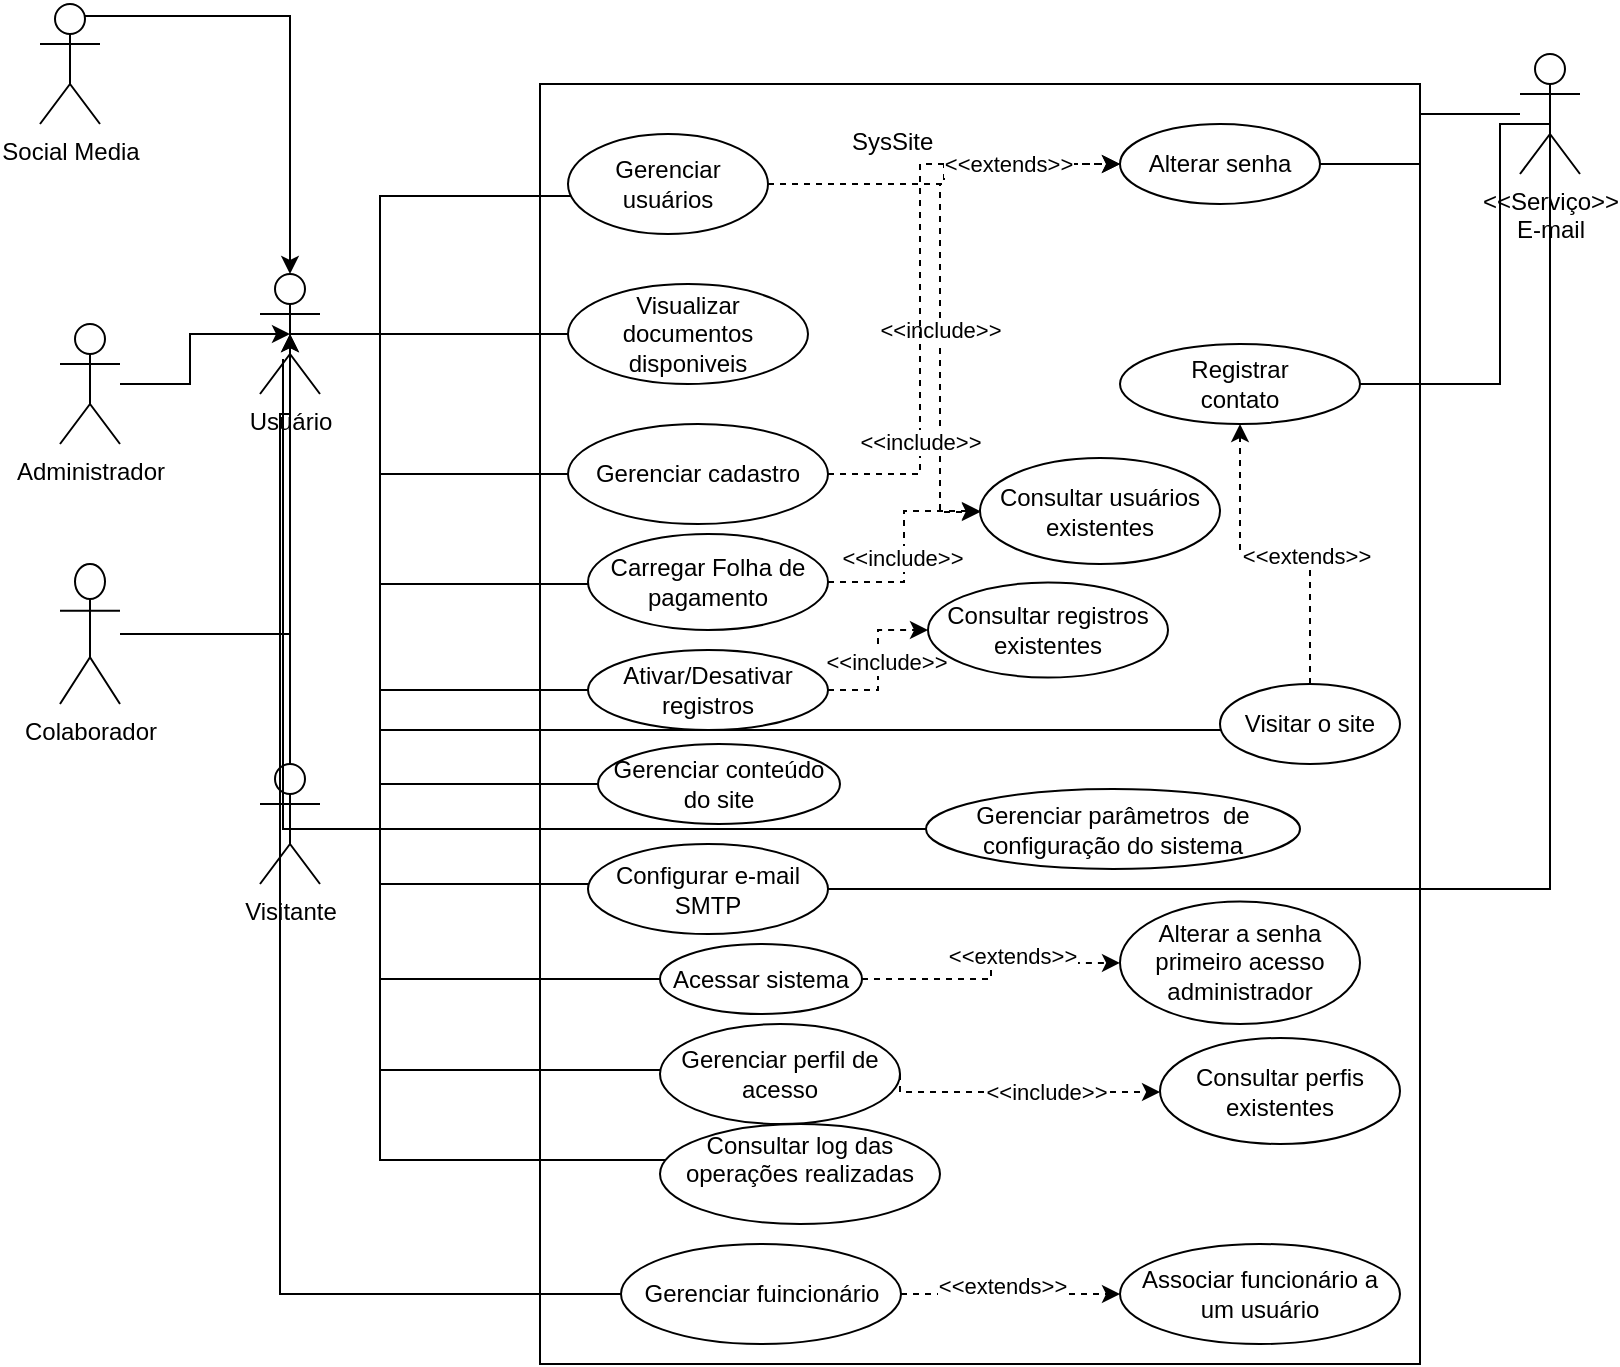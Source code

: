 <mxfile version="24.7.8">
  <diagram name="Página-1" id="qBIl0i3Tgtyagl_yFDEk">
    <mxGraphModel dx="1050" dy="621" grid="1" gridSize="10" guides="1" tooltips="1" connect="1" arrows="1" fold="1" page="1" pageScale="1" pageWidth="827" pageHeight="1169" math="0" shadow="0">
      <root>
        <mxCell id="0" />
        <mxCell id="1" parent="0" />
        <object label="Usuário" Usuário="" id="NZdatJUdCUIzOeaMkChF-2">
          <mxCell style="shape=umlActor;verticalLabelPosition=bottom;verticalAlign=top;html=1;outlineConnect=0;" parent="1" vertex="1">
            <mxGeometry x="140" y="145" width="30" height="60" as="geometry" />
          </mxCell>
        </object>
        <mxCell id="NZdatJUdCUIzOeaMkChF-13" style="edgeStyle=orthogonalEdgeStyle;rounded=0;orthogonalLoop=1;jettySize=auto;html=1;entryX=0.5;entryY=0.5;entryDx=0;entryDy=0;entryPerimeter=0;" parent="1" source="NZdatJUdCUIzOeaMkChF-5" target="NZdatJUdCUIzOeaMkChF-2" edge="1">
          <mxGeometry relative="1" as="geometry" />
        </mxCell>
        <object label="Administrador" Usuário="" id="NZdatJUdCUIzOeaMkChF-5">
          <mxCell style="shape=umlActor;verticalLabelPosition=bottom;verticalAlign=top;html=1;outlineConnect=0;" parent="1" vertex="1">
            <mxGeometry x="40" y="170" width="30" height="60" as="geometry" />
          </mxCell>
        </object>
        <mxCell id="NZdatJUdCUIzOeaMkChF-12" style="edgeStyle=orthogonalEdgeStyle;rounded=0;orthogonalLoop=1;jettySize=auto;html=1;entryX=0.5;entryY=0.5;entryDx=0;entryDy=0;entryPerimeter=0;" parent="1" source="NZdatJUdCUIzOeaMkChF-6" target="NZdatJUdCUIzOeaMkChF-2" edge="1">
          <mxGeometry relative="1" as="geometry" />
        </mxCell>
        <object label="Colaborador" Usuário="" id="NZdatJUdCUIzOeaMkChF-6">
          <mxCell style="shape=umlActor;verticalLabelPosition=bottom;verticalAlign=top;html=1;outlineConnect=0;" parent="1" vertex="1">
            <mxGeometry x="40" y="290" width="30" height="70" as="geometry" />
          </mxCell>
        </object>
        <mxCell id="NZdatJUdCUIzOeaMkChF-11" style="edgeStyle=orthogonalEdgeStyle;rounded=0;orthogonalLoop=1;jettySize=auto;html=1;exitX=0.75;exitY=0.1;exitDx=0;exitDy=0;exitPerimeter=0;" parent="1" source="NZdatJUdCUIzOeaMkChF-7" target="NZdatJUdCUIzOeaMkChF-2" edge="1">
          <mxGeometry relative="1" as="geometry">
            <mxPoint x="150" y="130" as="targetPoint" />
          </mxGeometry>
        </mxCell>
        <object label="Social Media" Usuário="" id="NZdatJUdCUIzOeaMkChF-7">
          <mxCell style="shape=umlActor;verticalLabelPosition=bottom;verticalAlign=top;html=1;outlineConnect=0;" parent="1" vertex="1">
            <mxGeometry x="30" y="10" width="30" height="60" as="geometry" />
          </mxCell>
        </object>
        <mxCell id="NZdatJUdCUIzOeaMkChF-14" value="" style="rounded=0;whiteSpace=wrap;html=1;" parent="1" vertex="1">
          <mxGeometry x="280" y="50" width="440" height="640" as="geometry" />
        </mxCell>
        <mxCell id="NZdatJUdCUIzOeaMkChF-15" value="SysSite" style="text;strokeColor=none;fillColor=none;spacingLeft=4;spacingRight=4;overflow=hidden;rotatable=0;points=[[0,0.5],[1,0.5]];portConstraint=eastwest;fontSize=12;whiteSpace=wrap;html=1;" parent="1" vertex="1">
          <mxGeometry x="430" y="65" width="60" height="30" as="geometry" />
        </mxCell>
        <mxCell id="NZdatJUdCUIzOeaMkChF-16" value="Visualizar documentos disponiveis" style="ellipse;whiteSpace=wrap;html=1;" parent="1" vertex="1">
          <mxGeometry x="294" y="150" width="120" height="50" as="geometry" />
        </mxCell>
        <mxCell id="NZdatJUdCUIzOeaMkChF-17" value="" style="endArrow=none;html=1;rounded=0;exitX=0.5;exitY=0.5;exitDx=0;exitDy=0;exitPerimeter=0;" parent="1" source="NZdatJUdCUIzOeaMkChF-2" target="NZdatJUdCUIzOeaMkChF-16" edge="1">
          <mxGeometry width="50" height="50" relative="1" as="geometry">
            <mxPoint x="380" y="290" as="sourcePoint" />
            <mxPoint x="430" y="240" as="targetPoint" />
          </mxGeometry>
        </mxCell>
        <mxCell id="NZdatJUdCUIzOeaMkChF-31" style="edgeStyle=orthogonalEdgeStyle;rounded=0;orthogonalLoop=1;jettySize=auto;html=1;entryX=0;entryY=0.5;entryDx=0;entryDy=0;dashed=1;" parent="1" source="NZdatJUdCUIzOeaMkChF-18" target="NZdatJUdCUIzOeaMkChF-19" edge="1">
          <mxGeometry relative="1" as="geometry" />
        </mxCell>
        <mxCell id="NZdatJUdCUIzOeaMkChF-41" style="edgeStyle=orthogonalEdgeStyle;rounded=0;orthogonalLoop=1;jettySize=auto;html=1;entryX=0.5;entryY=0.5;entryDx=0;entryDy=0;entryPerimeter=0;endArrow=none;endFill=0;" parent="1" target="NZdatJUdCUIzOeaMkChF-2" edge="1">
          <mxGeometry relative="1" as="geometry">
            <mxPoint x="324" y="105" as="sourcePoint" />
            <mxPoint x="200" y="170" as="targetPoint" />
            <Array as="points">
              <mxPoint x="324" y="106" />
              <mxPoint x="200" y="106" />
              <mxPoint x="200" y="175" />
            </Array>
          </mxGeometry>
        </mxCell>
        <mxCell id="NZdatJUdCUIzOeaMkChF-73" style="edgeStyle=orthogonalEdgeStyle;rounded=0;orthogonalLoop=1;jettySize=auto;html=1;dashed=1;" parent="1" source="NZdatJUdCUIzOeaMkChF-18" target="NZdatJUdCUIzOeaMkChF-52" edge="1">
          <mxGeometry relative="1" as="geometry">
            <Array as="points">
              <mxPoint x="480" y="100" />
              <mxPoint x="480" y="264" />
            </Array>
          </mxGeometry>
        </mxCell>
        <mxCell id="NZdatJUdCUIzOeaMkChF-74" value="&amp;lt;&amp;lt;include&amp;gt;&amp;gt;" style="edgeLabel;html=1;align=center;verticalAlign=middle;resizable=0;points=[];" parent="NZdatJUdCUIzOeaMkChF-73" vertex="1" connectable="0">
          <mxGeometry x="0.178" relative="1" as="geometry">
            <mxPoint as="offset" />
          </mxGeometry>
        </mxCell>
        <mxCell id="NZdatJUdCUIzOeaMkChF-18" value="Gerenciar usuários" style="ellipse;whiteSpace=wrap;html=1;" parent="1" vertex="1">
          <mxGeometry x="294" y="75" width="100" height="50" as="geometry" />
        </mxCell>
        <mxCell id="NZdatJUdCUIzOeaMkChF-19" value="Alterar senha" style="ellipse;whiteSpace=wrap;html=1;" parent="1" vertex="1">
          <mxGeometry x="570" y="70" width="100" height="40" as="geometry" />
        </mxCell>
        <mxCell id="NZdatJUdCUIzOeaMkChF-22" value="" style="edgeStyle=orthogonalEdgeStyle;rounded=0;orthogonalLoop=1;jettySize=auto;html=1;entryX=1;entryY=0.5;entryDx=0;entryDy=0;endArrow=none;endFill=0;" parent="1" source="NZdatJUdCUIzOeaMkChF-20" target="NZdatJUdCUIzOeaMkChF-19" edge="1">
          <mxGeometry relative="1" as="geometry">
            <mxPoint x="725" y="180" as="targetPoint" />
          </mxGeometry>
        </mxCell>
        <mxCell id="NZdatJUdCUIzOeaMkChF-26" style="edgeStyle=orthogonalEdgeStyle;rounded=0;orthogonalLoop=1;jettySize=auto;html=1;endArrow=none;endFill=0;exitX=0.5;exitY=0.5;exitDx=0;exitDy=0;exitPerimeter=0;" parent="1" source="NZdatJUdCUIzOeaMkChF-20" target="NZdatJUdCUIzOeaMkChF-25" edge="1">
          <mxGeometry relative="1" as="geometry">
            <Array as="points">
              <mxPoint x="785" y="70" />
              <mxPoint x="760" y="70" />
              <mxPoint x="760" y="200" />
            </Array>
          </mxGeometry>
        </mxCell>
        <mxCell id="NZdatJUdCUIzOeaMkChF-20" value="&amp;lt;&amp;lt;Serviço&amp;gt;&amp;gt;&lt;br&gt;E-mail&lt;br&gt;" style="shape=umlActor;verticalLabelPosition=bottom;verticalAlign=top;html=1;outlineConnect=0;" parent="1" vertex="1">
          <mxGeometry x="770" y="35" width="30" height="60" as="geometry" />
        </mxCell>
        <mxCell id="NZdatJUdCUIzOeaMkChF-25" value="Registrar &lt;br&gt;contato" style="ellipse;whiteSpace=wrap;html=1;" parent="1" vertex="1">
          <mxGeometry x="570" y="180" width="120" height="40" as="geometry" />
        </mxCell>
        <mxCell id="NZdatJUdCUIzOeaMkChF-37" style="edgeStyle=orthogonalEdgeStyle;rounded=0;orthogonalLoop=1;jettySize=auto;html=1;entryX=0;entryY=0.5;entryDx=0;entryDy=0;dashed=1;" parent="1" source="NZdatJUdCUIzOeaMkChF-35" target="NZdatJUdCUIzOeaMkChF-19" edge="1">
          <mxGeometry relative="1" as="geometry">
            <Array as="points">
              <mxPoint x="470" y="245" />
              <mxPoint x="470" y="90" />
            </Array>
          </mxGeometry>
        </mxCell>
        <mxCell id="NZdatJUdCUIzOeaMkChF-42" value="&amp;lt;&amp;lt;include&amp;gt;&amp;gt;" style="edgeLabel;html=1;align=center;verticalAlign=middle;resizable=0;points=[];" parent="NZdatJUdCUIzOeaMkChF-37" vertex="1" connectable="0">
          <mxGeometry x="0.165" y="3" relative="1" as="geometry">
            <mxPoint x="3" y="113" as="offset" />
          </mxGeometry>
        </mxCell>
        <mxCell id="NZdatJUdCUIzOeaMkChF-44" value="&amp;lt;&amp;lt;extends&amp;gt;&amp;gt;" style="edgeLabel;html=1;align=center;verticalAlign=middle;resizable=0;points=[];" parent="NZdatJUdCUIzOeaMkChF-37" vertex="1" connectable="0">
          <mxGeometry x="0.624" relative="1" as="geometry">
            <mxPoint as="offset" />
          </mxGeometry>
        </mxCell>
        <mxCell id="NZdatJUdCUIzOeaMkChF-45" style="edgeStyle=orthogonalEdgeStyle;rounded=0;orthogonalLoop=1;jettySize=auto;html=1;entryX=0.5;entryY=0.5;entryDx=0;entryDy=0;entryPerimeter=0;endArrow=none;endFill=0;" parent="1" source="NZdatJUdCUIzOeaMkChF-35" target="NZdatJUdCUIzOeaMkChF-2" edge="1">
          <mxGeometry relative="1" as="geometry">
            <Array as="points">
              <mxPoint x="200" y="245" />
              <mxPoint x="200" y="175" />
            </Array>
          </mxGeometry>
        </mxCell>
        <mxCell id="NZdatJUdCUIzOeaMkChF-35" value="Gerenciar cadastro" style="ellipse;whiteSpace=wrap;html=1;" parent="1" vertex="1">
          <mxGeometry x="294" y="220" width="130" height="50" as="geometry" />
        </mxCell>
        <mxCell id="NZdatJUdCUIzOeaMkChF-47" style="edgeStyle=orthogonalEdgeStyle;rounded=0;orthogonalLoop=1;jettySize=auto;html=1;entryX=0.5;entryY=0.5;entryDx=0;entryDy=0;entryPerimeter=0;endArrow=none;endFill=0;" parent="1" source="NZdatJUdCUIzOeaMkChF-46" target="NZdatJUdCUIzOeaMkChF-2" edge="1">
          <mxGeometry relative="1" as="geometry">
            <Array as="points">
              <mxPoint x="200" y="450" />
              <mxPoint x="200" y="175" />
            </Array>
          </mxGeometry>
        </mxCell>
        <mxCell id="NZdatJUdCUIzOeaMkChF-57" style="edgeStyle=orthogonalEdgeStyle;rounded=0;orthogonalLoop=1;jettySize=auto;html=1;entryX=0.5;entryY=0.5;entryDx=0;entryDy=0;entryPerimeter=0;endArrow=none;endFill=0;" parent="1" source="NZdatJUdCUIzOeaMkChF-46" target="NZdatJUdCUIzOeaMkChF-20" edge="1">
          <mxGeometry relative="1" as="geometry" />
        </mxCell>
        <mxCell id="NZdatJUdCUIzOeaMkChF-46" value="Configurar e-mail SMTP" style="ellipse;whiteSpace=wrap;html=1;" parent="1" vertex="1">
          <mxGeometry x="304" y="430" width="120" height="45" as="geometry" />
        </mxCell>
        <mxCell id="NZdatJUdCUIzOeaMkChF-50" style="edgeStyle=orthogonalEdgeStyle;rounded=0;orthogonalLoop=1;jettySize=auto;html=1;entryX=0.5;entryY=0.5;entryDx=0;entryDy=0;entryPerimeter=0;endArrow=none;endFill=0;" parent="1" source="NZdatJUdCUIzOeaMkChF-49" target="NZdatJUdCUIzOeaMkChF-2" edge="1">
          <mxGeometry relative="1" as="geometry">
            <Array as="points">
              <mxPoint x="200" y="400" />
              <mxPoint x="200" y="175" />
            </Array>
          </mxGeometry>
        </mxCell>
        <mxCell id="NZdatJUdCUIzOeaMkChF-49" value="Gerenciar conteúdo do site" style="ellipse;whiteSpace=wrap;html=1;" parent="1" vertex="1">
          <mxGeometry x="309" y="380" width="121" height="40" as="geometry" />
        </mxCell>
        <mxCell id="NZdatJUdCUIzOeaMkChF-53" style="edgeStyle=orthogonalEdgeStyle;rounded=0;orthogonalLoop=1;jettySize=auto;html=1;entryX=0.5;entryY=0.5;entryDx=0;entryDy=0;entryPerimeter=0;endArrow=none;endFill=0;" parent="1" source="NZdatJUdCUIzOeaMkChF-51" target="NZdatJUdCUIzOeaMkChF-2" edge="1">
          <mxGeometry relative="1" as="geometry">
            <Array as="points">
              <mxPoint x="200" y="300" />
              <mxPoint x="200" y="175" />
            </Array>
          </mxGeometry>
        </mxCell>
        <mxCell id="NZdatJUdCUIzOeaMkChF-55" style="edgeStyle=orthogonalEdgeStyle;rounded=0;orthogonalLoop=1;jettySize=auto;html=1;dashed=1;" parent="1" source="NZdatJUdCUIzOeaMkChF-51" target="NZdatJUdCUIzOeaMkChF-52" edge="1">
          <mxGeometry relative="1" as="geometry" />
        </mxCell>
        <mxCell id="NZdatJUdCUIzOeaMkChF-56" value="&amp;lt;&amp;lt;include&amp;gt;&amp;gt;" style="edgeLabel;html=1;align=center;verticalAlign=middle;resizable=0;points=[];" parent="NZdatJUdCUIzOeaMkChF-55" vertex="1" connectable="0">
          <mxGeometry x="-0.09" y="1" relative="1" as="geometry">
            <mxPoint as="offset" />
          </mxGeometry>
        </mxCell>
        <mxCell id="NZdatJUdCUIzOeaMkChF-51" value="Carregar Folha de pagamento" style="ellipse;whiteSpace=wrap;html=1;" parent="1" vertex="1">
          <mxGeometry x="304" y="275" width="120" height="48" as="geometry" />
        </mxCell>
        <mxCell id="NZdatJUdCUIzOeaMkChF-52" value="Consultar usuários existentes" style="ellipse;whiteSpace=wrap;html=1;" parent="1" vertex="1">
          <mxGeometry x="500" y="237" width="120" height="53" as="geometry" />
        </mxCell>
        <mxCell id="NZdatJUdCUIzOeaMkChF-60" value="" style="edgeStyle=orthogonalEdgeStyle;rounded=0;orthogonalLoop=1;jettySize=auto;html=1;dashed=1;" parent="1" source="NZdatJUdCUIzOeaMkChF-58" target="NZdatJUdCUIzOeaMkChF-25" edge="1">
          <mxGeometry relative="1" as="geometry" />
        </mxCell>
        <mxCell id="NZdatJUdCUIzOeaMkChF-61" value="&amp;lt;&amp;lt;extends&amp;gt;&amp;gt;" style="edgeLabel;html=1;align=center;verticalAlign=middle;resizable=0;points=[];" parent="NZdatJUdCUIzOeaMkChF-60" vertex="1" connectable="0">
          <mxGeometry x="-0.217" y="2" relative="1" as="geometry">
            <mxPoint as="offset" />
          </mxGeometry>
        </mxCell>
        <mxCell id="NZdatJUdCUIzOeaMkChF-68" style="edgeStyle=orthogonalEdgeStyle;rounded=0;orthogonalLoop=1;jettySize=auto;html=1;endArrow=none;endFill=0;" parent="1" target="NZdatJUdCUIzOeaMkChF-2" edge="1">
          <mxGeometry relative="1" as="geometry">
            <mxPoint x="635" y="372" as="sourcePoint" />
            <mxPoint x="170" y="207" as="targetPoint" />
            <Array as="points">
              <mxPoint x="635" y="373" />
              <mxPoint x="200" y="373" />
              <mxPoint x="200" y="175" />
            </Array>
          </mxGeometry>
        </mxCell>
        <mxCell id="NZdatJUdCUIzOeaMkChF-58" value="Visitar o site" style="ellipse;whiteSpace=wrap;html=1;" parent="1" vertex="1">
          <mxGeometry x="620" y="350" width="90" height="40" as="geometry" />
        </mxCell>
        <mxCell id="NZdatJUdCUIzOeaMkChF-65" style="edgeStyle=orthogonalEdgeStyle;rounded=0;orthogonalLoop=1;jettySize=auto;html=1;entryX=0.5;entryY=0.5;entryDx=0;entryDy=0;entryPerimeter=0;" parent="1" source="NZdatJUdCUIzOeaMkChF-62" target="NZdatJUdCUIzOeaMkChF-2" edge="1">
          <mxGeometry relative="1" as="geometry">
            <Array as="points">
              <mxPoint x="155" y="290" />
              <mxPoint x="155" y="290" />
            </Array>
          </mxGeometry>
        </mxCell>
        <mxCell id="NZdatJUdCUIzOeaMkChF-62" value="Visitante" style="shape=umlActor;verticalLabelPosition=bottom;verticalAlign=top;html=1;outlineConnect=0;" parent="1" vertex="1">
          <mxGeometry x="140" y="390" width="30" height="60" as="geometry" />
        </mxCell>
        <mxCell id="NZdatJUdCUIzOeaMkChF-69" style="edgeStyle=orthogonalEdgeStyle;rounded=0;orthogonalLoop=1;jettySize=auto;html=1;entryX=0.5;entryY=0.5;entryDx=0;entryDy=0;entryPerimeter=0;endArrow=none;endFill=0;" parent="1" source="NZdatJUdCUIzOeaMkChF-67" target="NZdatJUdCUIzOeaMkChF-2" edge="1">
          <mxGeometry relative="1" as="geometry">
            <Array as="points">
              <mxPoint x="200" y="353" />
              <mxPoint x="200" y="175" />
            </Array>
          </mxGeometry>
        </mxCell>
        <mxCell id="NZdatJUdCUIzOeaMkChF-71" style="edgeStyle=orthogonalEdgeStyle;rounded=0;orthogonalLoop=1;jettySize=auto;html=1;dashed=1;" parent="1" source="NZdatJUdCUIzOeaMkChF-67" target="NZdatJUdCUIzOeaMkChF-70" edge="1">
          <mxGeometry relative="1" as="geometry" />
        </mxCell>
        <mxCell id="NZdatJUdCUIzOeaMkChF-72" value="&amp;lt;&amp;lt;include&amp;gt;&amp;gt;" style="edgeLabel;html=1;align=center;verticalAlign=middle;resizable=0;points=[];" parent="NZdatJUdCUIzOeaMkChF-71" vertex="1" connectable="0">
          <mxGeometry x="-0.024" y="-4" relative="1" as="geometry">
            <mxPoint as="offset" />
          </mxGeometry>
        </mxCell>
        <mxCell id="NZdatJUdCUIzOeaMkChF-67" value="Ativar/Desativar registros" style="ellipse;whiteSpace=wrap;html=1;" parent="1" vertex="1">
          <mxGeometry x="304" y="333" width="120" height="40" as="geometry" />
        </mxCell>
        <mxCell id="NZdatJUdCUIzOeaMkChF-70" value="Consultar registros existentes" style="ellipse;whiteSpace=wrap;html=1;" parent="1" vertex="1">
          <mxGeometry x="474" y="299.25" width="120" height="47.5" as="geometry" />
        </mxCell>
        <mxCell id="NZdatJUdCUIzOeaMkChF-77" style="edgeStyle=orthogonalEdgeStyle;rounded=0;orthogonalLoop=1;jettySize=auto;html=1;dashed=1;" parent="1" source="NZdatJUdCUIzOeaMkChF-75" target="NZdatJUdCUIzOeaMkChF-76" edge="1">
          <mxGeometry relative="1" as="geometry" />
        </mxCell>
        <mxCell id="NZdatJUdCUIzOeaMkChF-79" value="&amp;lt;&amp;lt;extends&amp;gt;&amp;gt;" style="edgeLabel;html=1;align=center;verticalAlign=middle;resizable=0;points=[];" parent="NZdatJUdCUIzOeaMkChF-77" vertex="1" connectable="0">
          <mxGeometry x="0.21" y="4" relative="1" as="geometry">
            <mxPoint as="offset" />
          </mxGeometry>
        </mxCell>
        <mxCell id="NZdatJUdCUIzOeaMkChF-78" style="edgeStyle=orthogonalEdgeStyle;rounded=0;orthogonalLoop=1;jettySize=auto;html=1;endArrow=none;endFill=0;" parent="1" source="NZdatJUdCUIzOeaMkChF-75" target="NZdatJUdCUIzOeaMkChF-2" edge="1">
          <mxGeometry relative="1" as="geometry">
            <Array as="points">
              <mxPoint x="200" y="498" />
              <mxPoint x="200" y="175" />
            </Array>
          </mxGeometry>
        </mxCell>
        <mxCell id="NZdatJUdCUIzOeaMkChF-75" value="Acessar sistema" style="ellipse;whiteSpace=wrap;html=1;" parent="1" vertex="1">
          <mxGeometry x="340" y="480" width="101" height="35" as="geometry" />
        </mxCell>
        <mxCell id="NZdatJUdCUIzOeaMkChF-76" value="Alterar a senha primeiro acesso administrador" style="ellipse;whiteSpace=wrap;html=1;" parent="1" vertex="1">
          <mxGeometry x="570" y="458.75" width="120" height="61.25" as="geometry" />
        </mxCell>
        <mxCell id="R8VgSRiTnh66kHiYbCdu-2" style="edgeStyle=orthogonalEdgeStyle;rounded=0;orthogonalLoop=1;jettySize=auto;html=1;endArrow=none;endFill=0;entryX=0.5;entryY=0.5;entryDx=0;entryDy=0;entryPerimeter=0;" parent="1" source="R8VgSRiTnh66kHiYbCdu-3" target="NZdatJUdCUIzOeaMkChF-2" edge="1">
          <mxGeometry relative="1" as="geometry">
            <Array as="points">
              <mxPoint x="200" y="543" />
              <mxPoint x="200" y="175" />
            </Array>
            <mxPoint x="170" y="220" as="targetPoint" />
          </mxGeometry>
        </mxCell>
        <mxCell id="R8VgSRiTnh66kHiYbCdu-3" value="Gerenciar perfil de acesso" style="ellipse;whiteSpace=wrap;html=1;" parent="1" vertex="1">
          <mxGeometry x="340" y="520" width="120" height="50" as="geometry" />
        </mxCell>
        <mxCell id="R8VgSRiTnh66kHiYbCdu-6" style="edgeStyle=orthogonalEdgeStyle;rounded=0;orthogonalLoop=1;jettySize=auto;html=1;dashed=1;exitX=1;exitY=0.5;exitDx=0;exitDy=0;" parent="1" source="R8VgSRiTnh66kHiYbCdu-3" target="R8VgSRiTnh66kHiYbCdu-8" edge="1">
          <mxGeometry relative="1" as="geometry">
            <Array as="points">
              <mxPoint x="460" y="554" />
            </Array>
            <mxPoint x="484" y="390" as="sourcePoint" />
          </mxGeometry>
        </mxCell>
        <mxCell id="R8VgSRiTnh66kHiYbCdu-7" value="&amp;lt;&amp;lt;include&amp;gt;&amp;gt;" style="edgeLabel;html=1;align=center;verticalAlign=middle;resizable=0;points=[];" parent="R8VgSRiTnh66kHiYbCdu-6" vertex="1" connectable="0">
          <mxGeometry x="0.178" relative="1" as="geometry">
            <mxPoint as="offset" />
          </mxGeometry>
        </mxCell>
        <mxCell id="R8VgSRiTnh66kHiYbCdu-8" value="Consultar perfis existentes" style="ellipse;whiteSpace=wrap;html=1;" parent="1" vertex="1">
          <mxGeometry x="590" y="527" width="120" height="53" as="geometry" />
        </mxCell>
        <mxCell id="R8VgSRiTnh66kHiYbCdu-9" style="edgeStyle=orthogonalEdgeStyle;rounded=0;orthogonalLoop=1;jettySize=auto;html=1;entryX=0.5;entryY=0.5;entryDx=0;entryDy=0;entryPerimeter=0;endArrow=none;endFill=0;" parent="1" source="R8VgSRiTnh66kHiYbCdu-10" edge="1">
          <mxGeometry relative="1" as="geometry">
            <Array as="points">
              <mxPoint x="151.5" y="422.5" />
            </Array>
            <mxPoint x="151.5" y="187.5" as="targetPoint" />
          </mxGeometry>
        </mxCell>
        <mxCell id="R8VgSRiTnh66kHiYbCdu-10" value="Gerenciar parâmetros&amp;nbsp; de configuração do sistema" style="ellipse;whiteSpace=wrap;html=1;" parent="1" vertex="1">
          <mxGeometry x="473" y="402.5" width="187" height="40" as="geometry" />
        </mxCell>
        <mxCell id="R8VgSRiTnh66kHiYbCdu-11" style="edgeStyle=orthogonalEdgeStyle;rounded=0;orthogonalLoop=1;jettySize=auto;html=1;endArrow=none;endFill=0;entryX=0.5;entryY=0.5;entryDx=0;entryDy=0;entryPerimeter=0;" parent="1" source="R8VgSRiTnh66kHiYbCdu-12" target="NZdatJUdCUIzOeaMkChF-2" edge="1">
          <mxGeometry relative="1" as="geometry">
            <Array as="points">
              <mxPoint x="200" y="588" />
              <mxPoint x="200" y="175" />
            </Array>
            <mxPoint x="155" y="220" as="targetPoint" />
          </mxGeometry>
        </mxCell>
        <mxCell id="R8VgSRiTnh66kHiYbCdu-12" value="Consultar log das operações realizadas&lt;div&gt;&lt;br&gt;&lt;/div&gt;" style="ellipse;whiteSpace=wrap;html=1;" parent="1" vertex="1">
          <mxGeometry x="340" y="570" width="140" height="50" as="geometry" />
        </mxCell>
        <mxCell id="R8VgSRiTnh66kHiYbCdu-13" style="edgeStyle=orthogonalEdgeStyle;rounded=0;orthogonalLoop=1;jettySize=auto;html=1;endArrow=none;endFill=0;entryX=0.5;entryY=0.5;entryDx=0;entryDy=0;entryPerimeter=0;exitX=0;exitY=0.5;exitDx=0;exitDy=0;" parent="1" source="R8VgSRiTnh66kHiYbCdu-14" target="NZdatJUdCUIzOeaMkChF-2" edge="1">
          <mxGeometry relative="1" as="geometry">
            <Array as="points">
              <mxPoint x="150" y="655" />
              <mxPoint x="150" y="215" />
              <mxPoint x="155" y="215" />
            </Array>
            <mxPoint x="255" y="215" as="targetPoint" />
          </mxGeometry>
        </mxCell>
        <mxCell id="l5aOJLFdd8MkTqtItoaF-2" value="" style="edgeStyle=orthogonalEdgeStyle;rounded=0;orthogonalLoop=1;jettySize=auto;html=1;dashed=1;" edge="1" parent="1" source="R8VgSRiTnh66kHiYbCdu-14" target="l5aOJLFdd8MkTqtItoaF-1">
          <mxGeometry relative="1" as="geometry" />
        </mxCell>
        <mxCell id="l5aOJLFdd8MkTqtItoaF-3" value="&amp;lt;&amp;lt;extends&amp;gt;&amp;gt;&lt;div&gt;&lt;br&gt;&lt;/div&gt;" style="edgeLabel;html=1;align=center;verticalAlign=middle;resizable=0;points=[];" vertex="1" connectable="0" parent="l5aOJLFdd8MkTqtItoaF-2">
          <mxGeometry x="-0.08" y="-3" relative="1" as="geometry">
            <mxPoint as="offset" />
          </mxGeometry>
        </mxCell>
        <mxCell id="R8VgSRiTnh66kHiYbCdu-14" value="&lt;div&gt;Gerenciar fuincionário&lt;/div&gt;" style="ellipse;whiteSpace=wrap;html=1;" parent="1" vertex="1">
          <mxGeometry x="320.5" y="630" width="140" height="50" as="geometry" />
        </mxCell>
        <mxCell id="l5aOJLFdd8MkTqtItoaF-1" value="Associar funcionário a um usuário" style="ellipse;whiteSpace=wrap;html=1;" vertex="1" parent="1">
          <mxGeometry x="570" y="630" width="140" height="50" as="geometry" />
        </mxCell>
      </root>
    </mxGraphModel>
  </diagram>
</mxfile>
